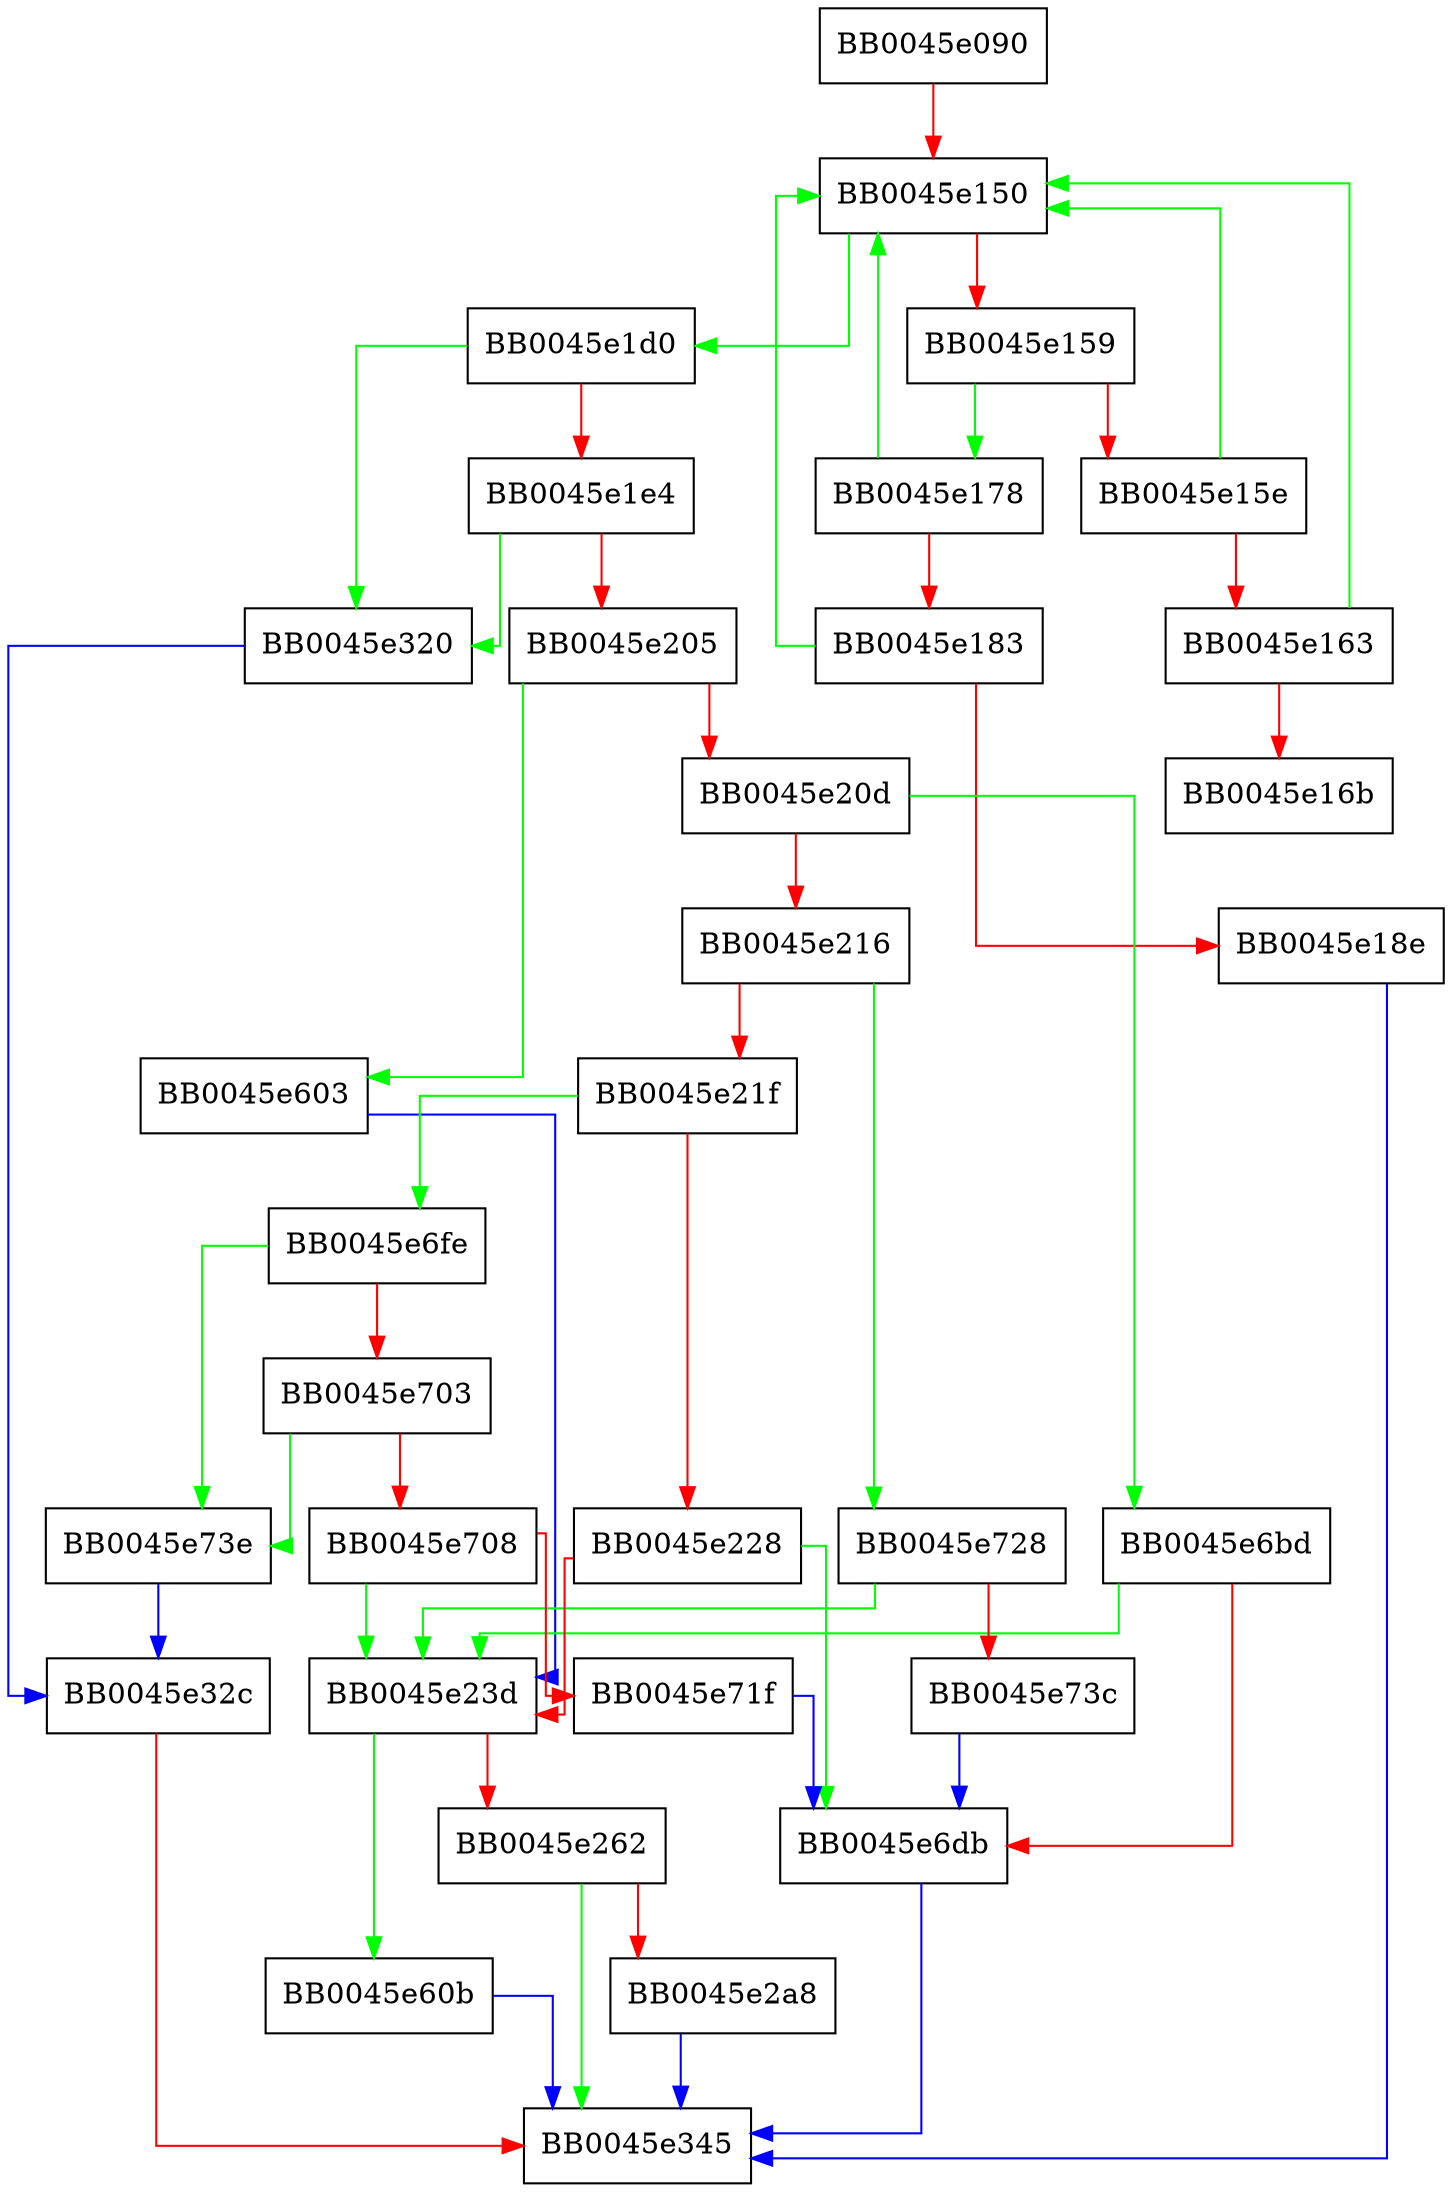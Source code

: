 digraph storeutl_main {
  node [shape="box"];
  graph [splines=ortho];
  BB0045e090 -> BB0045e150 [color="red"];
  BB0045e150 -> BB0045e1d0 [color="green"];
  BB0045e150 -> BB0045e159 [color="red"];
  BB0045e159 -> BB0045e178 [color="green"];
  BB0045e159 -> BB0045e15e [color="red"];
  BB0045e15e -> BB0045e150 [color="green"];
  BB0045e15e -> BB0045e163 [color="red"];
  BB0045e163 -> BB0045e150 [color="green"];
  BB0045e163 -> BB0045e16b [color="red"];
  BB0045e178 -> BB0045e150 [color="green"];
  BB0045e178 -> BB0045e183 [color="red"];
  BB0045e183 -> BB0045e150 [color="green"];
  BB0045e183 -> BB0045e18e [color="red"];
  BB0045e18e -> BB0045e345 [color="blue"];
  BB0045e1d0 -> BB0045e320 [color="green"];
  BB0045e1d0 -> BB0045e1e4 [color="red"];
  BB0045e1e4 -> BB0045e320 [color="green"];
  BB0045e1e4 -> BB0045e205 [color="red"];
  BB0045e205 -> BB0045e603 [color="green"];
  BB0045e205 -> BB0045e20d [color="red"];
  BB0045e20d -> BB0045e6bd [color="green"];
  BB0045e20d -> BB0045e216 [color="red"];
  BB0045e216 -> BB0045e728 [color="green"];
  BB0045e216 -> BB0045e21f [color="red"];
  BB0045e21f -> BB0045e6fe [color="green"];
  BB0045e21f -> BB0045e228 [color="red"];
  BB0045e228 -> BB0045e6db [color="green"];
  BB0045e228 -> BB0045e23d [color="red"];
  BB0045e23d -> BB0045e60b [color="green"];
  BB0045e23d -> BB0045e262 [color="red"];
  BB0045e262 -> BB0045e345 [color="green"];
  BB0045e262 -> BB0045e2a8 [color="red"];
  BB0045e2a8 -> BB0045e345 [color="blue"];
  BB0045e320 -> BB0045e32c [color="blue"];
  BB0045e32c -> BB0045e345 [color="red"];
  BB0045e603 -> BB0045e23d [color="blue"];
  BB0045e60b -> BB0045e345 [color="blue"];
  BB0045e6bd -> BB0045e23d [color="green"];
  BB0045e6bd -> BB0045e6db [color="red"];
  BB0045e6db -> BB0045e345 [color="blue"];
  BB0045e6fe -> BB0045e73e [color="green"];
  BB0045e6fe -> BB0045e703 [color="red"];
  BB0045e703 -> BB0045e73e [color="green"];
  BB0045e703 -> BB0045e708 [color="red"];
  BB0045e708 -> BB0045e23d [color="green"];
  BB0045e708 -> BB0045e71f [color="red"];
  BB0045e71f -> BB0045e6db [color="blue"];
  BB0045e728 -> BB0045e23d [color="green"];
  BB0045e728 -> BB0045e73c [color="red"];
  BB0045e73c -> BB0045e6db [color="blue"];
  BB0045e73e -> BB0045e32c [color="blue"];
}